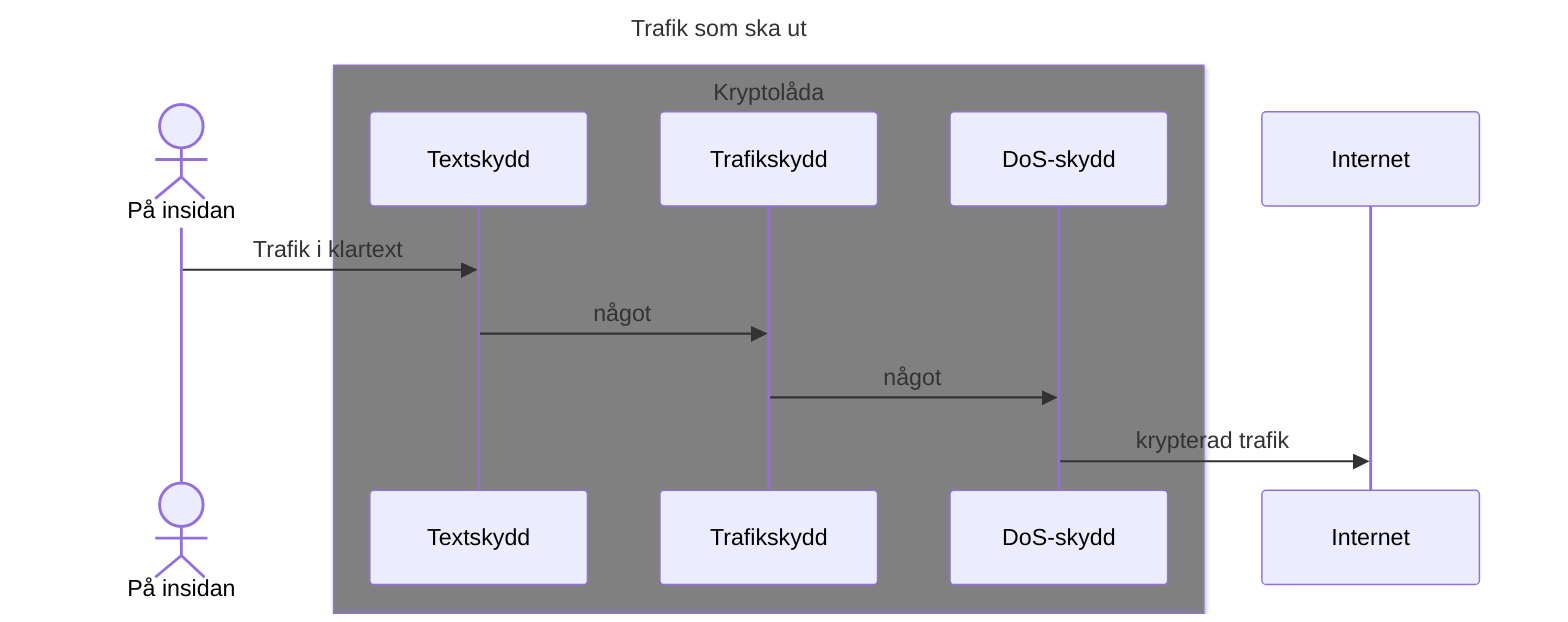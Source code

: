---
title: Trafik som ska ut
---
sequenceDiagram
    actor D as På insidan
    box Grey Kryptolåda
    participant T as Textskydd
    participant S as Trafikskydd
    participant DoS as DoS-skydd
    end
    participant I as Internet
    D->>T: Trafik i klartext
    T->>S: något
    S->>DoS: något
    DoS->>I: krypterad trafik